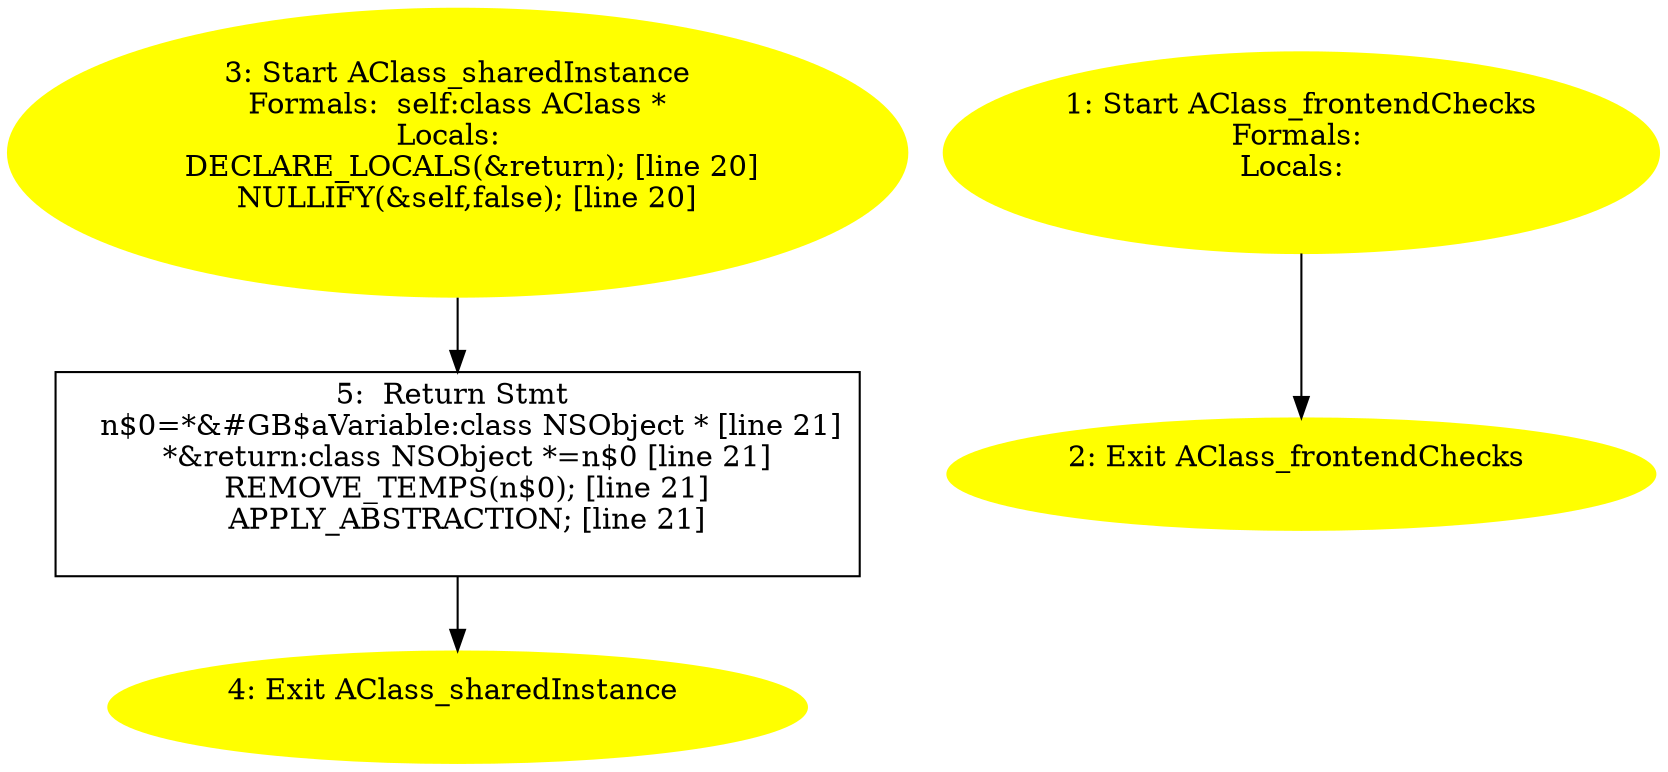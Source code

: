 digraph iCFG {
5 [label="5:  Return Stmt \n   n$0=*&#GB$aVariable:class NSObject * [line 21]\n  *&return:class NSObject *=n$0 [line 21]\n  REMOVE_TEMPS(n$0); [line 21]\n  APPLY_ABSTRACTION; [line 21]\n " shape="box"]
	

	 5 -> 4 ;
4 [label="4: Exit AClass_sharedInstance \n  " color=yellow style=filled]
	

3 [label="3: Start AClass_sharedInstance\nFormals:  self:class AClass *\nLocals:  \n   DECLARE_LOCALS(&return); [line 20]\n  NULLIFY(&self,false); [line 20]\n " color=yellow style=filled]
	

	 3 -> 5 ;
2 [label="2: Exit AClass_frontendChecks \n  " color=yellow style=filled]
	

1 [label="1: Start AClass_frontendChecks\nFormals: \nLocals:  \n  " color=yellow style=filled]
	

	 1 -> 2 ;
}

